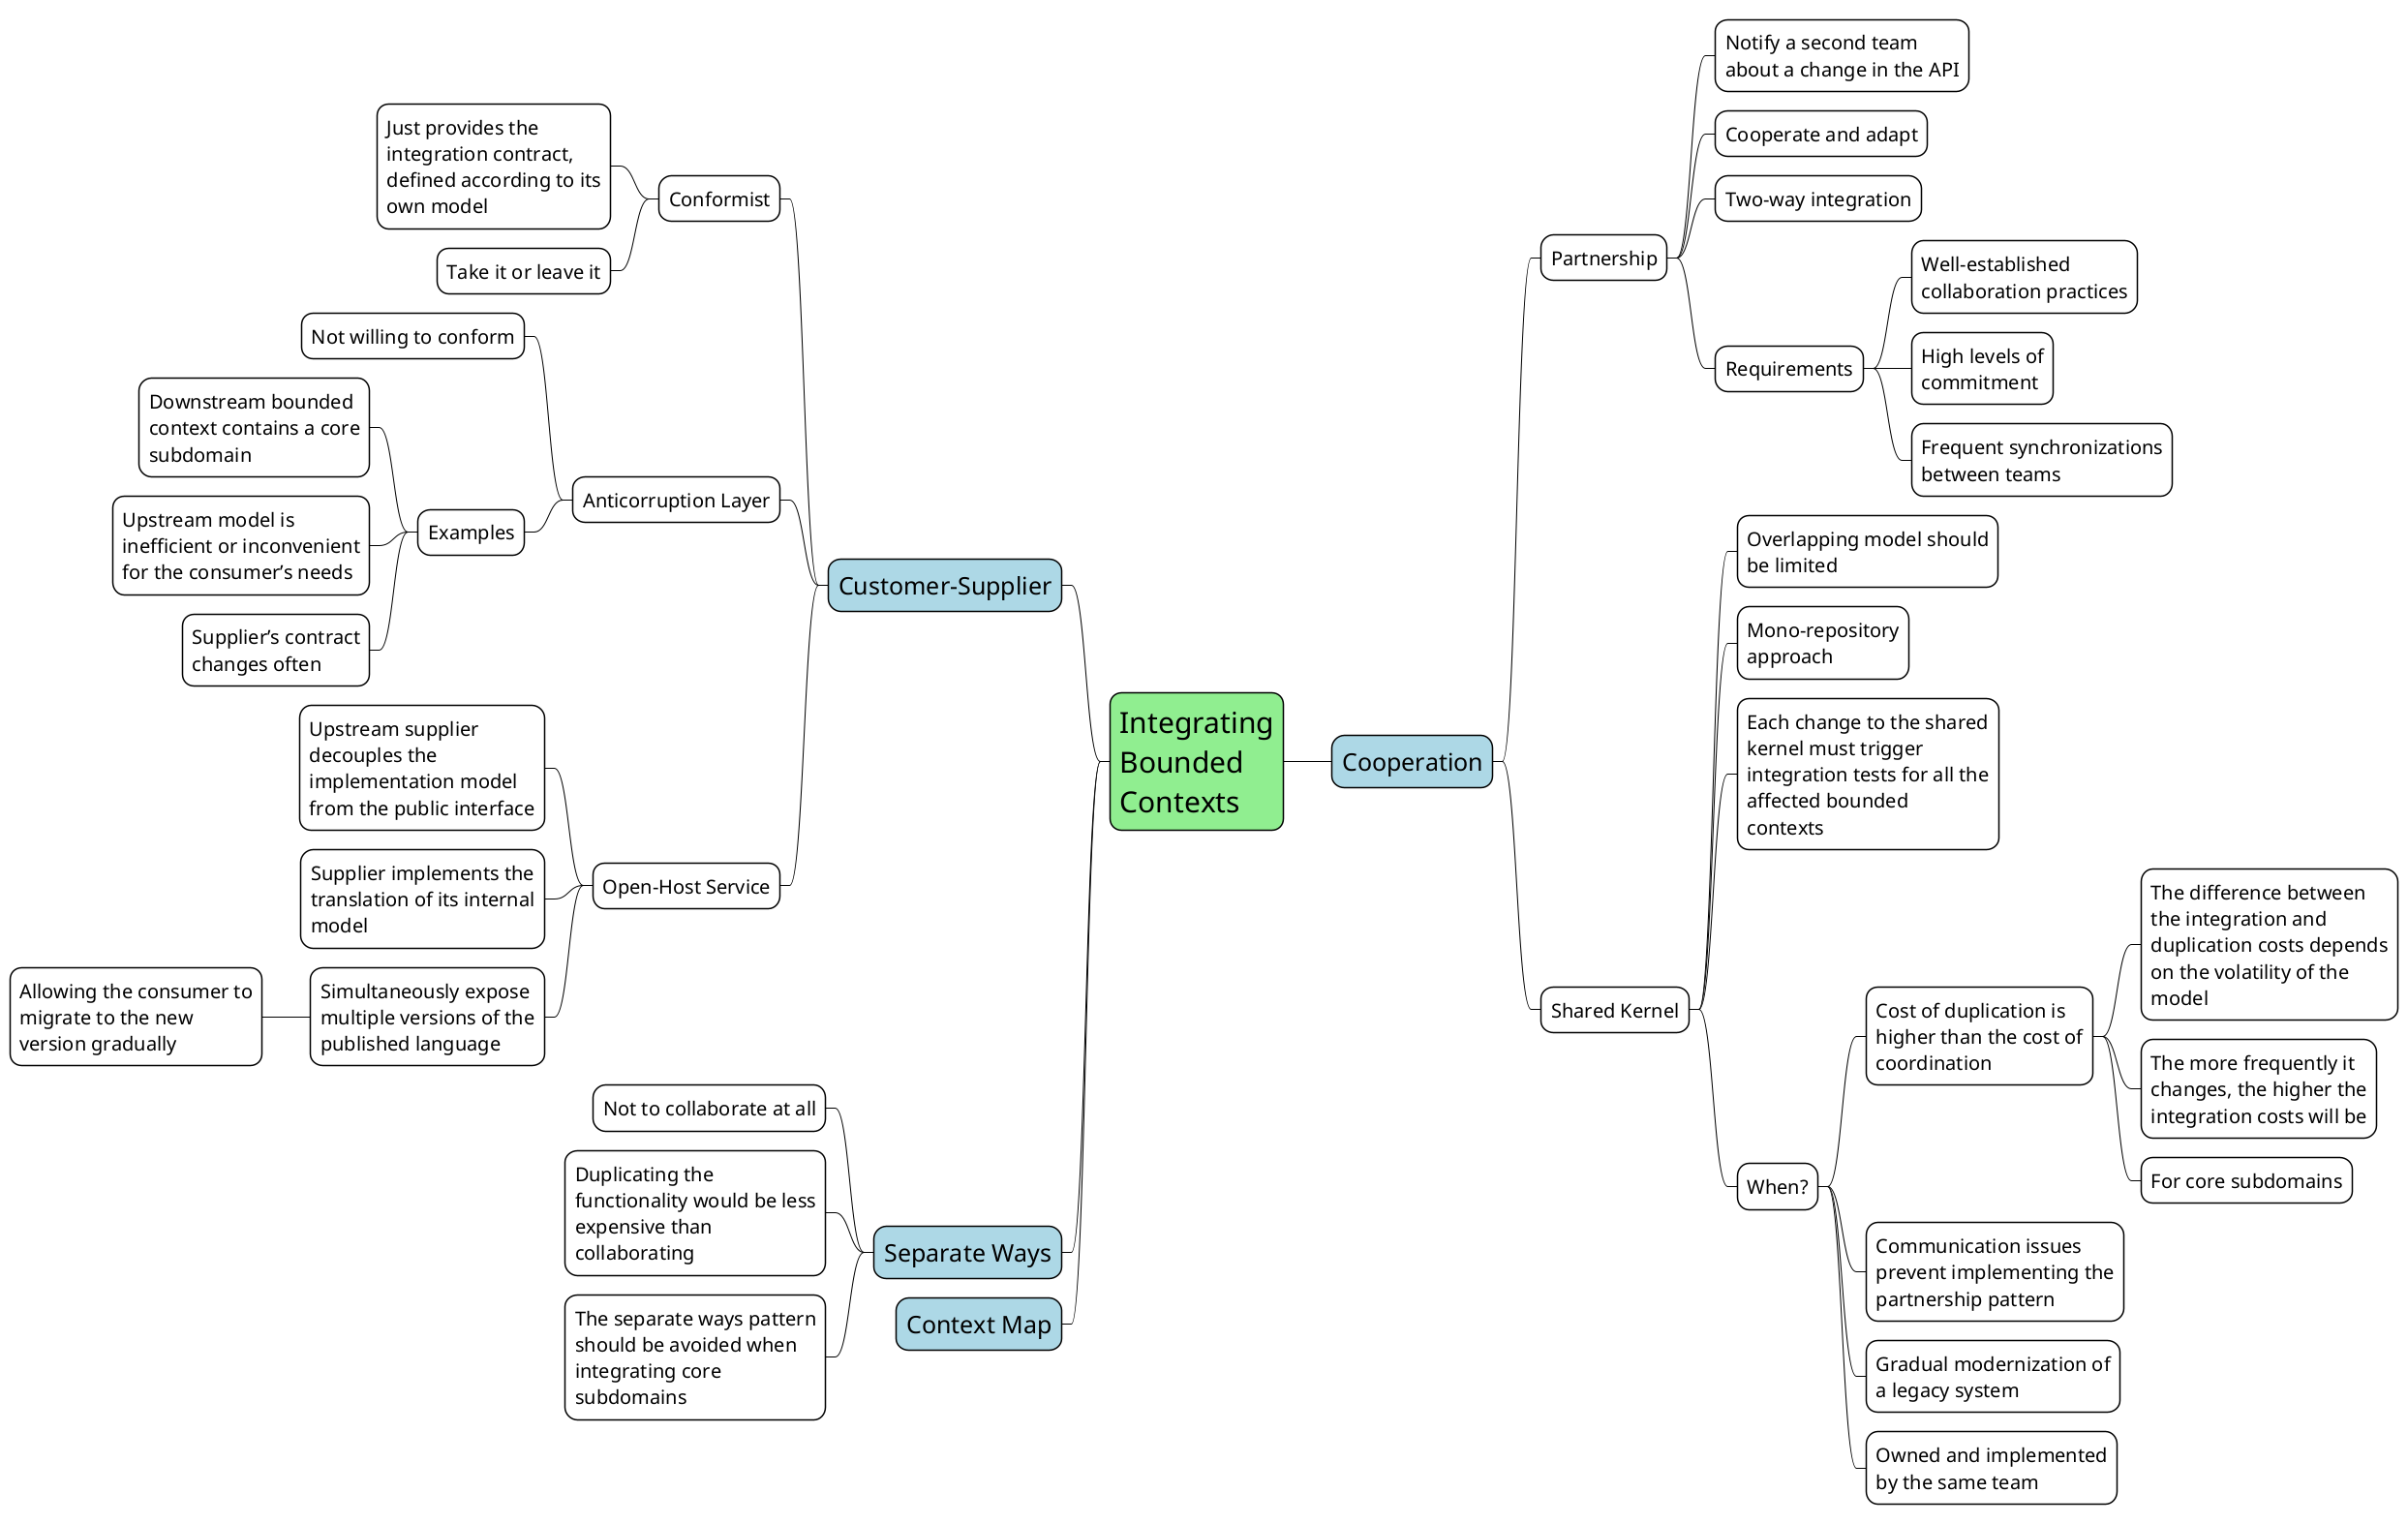 @startmindmap
<style>
node {
    MaximumWidth 250
    FontSize 20
    BackgroundColor white
    LineColor black
}

rootNode {
    FontSize 30
    BackgroundColor lightgreen
}

:depth(1) {
    FontSize 25
    BackgroundColor lightblue
}

arrow {
    LineColor black
}
</style>

* Integrating Bounded Contexts
** Cooperation
*** Partnership
**** Notify a second team about a change in the API
**** Cooperate and adapt
**** Two-way integration
**** Requirements
***** Well-established collaboration practices
***** High levels of commitment
***** Frequent synchronizations between teams
*** Shared Kernel
**** Overlapping model should be limited
**** Mono-repository approach
**** Each change to the shared kernel must trigger integration tests for all the affected bounded contexts
**** When?
***** Cost of duplication is higher than the cost of coordination
****** The difference between the integration and duplication costs depends on the volatility of the model
****** The more frequently it changes, the higher the integration costs will be
****** For core subdomains
***** Communication issues prevent implementing the partnership pattern
***** Gradual modernization of a legacy system
***** Owned and implemented by the same team

left side

** Customer–Supplier
*** Conformist
**** Just provides the integration contract, defined according to its own model
**** Take it or leave it
*** Anticorruption Layer
**** Not willing to conform
**** Examples
***** Downstream bounded context contains a core subdomain
***** Upstream model is inefficient or inconvenient for the consumer’s needs
***** Supplier’s contract changes often
*** Open-Host Service
**** Upstream supplier decouples the implementation model from the public interface
**** Supplier implements the translation of its internal model
**** Simultaneously expose multiple versions of the published language
***** Allowing the consumer to migrate to the new version gradually
** Separate Ways
*** Not to collaborate at all
*** Duplicating the functionality would be less expensive than collaborating
*** The separate ways pattern should be avoided when integrating core subdomains
** Context Map
@endmindmap

